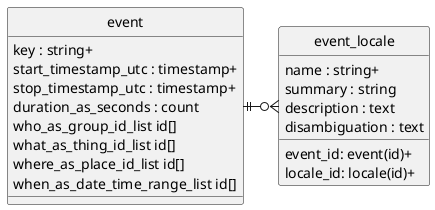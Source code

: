 @startuml uml
skinparam monochrome true
skinparam linetype ortho
hide circle

entity event {
    key : string+
    start_timestamp_utc : timestamp+
    stop_timestamp_utc : timestamp+
    duration_as_seconds : count
    who_as_group_id_list id[]
    what_as_thing_id_list id[]
    where_as_place_id_list id[]
    when_as_date_time_range_list id[]
}

entity event_locale {
    event_id: event(id)+
    locale_id: locale(id)+
    name : string+
    summary : string
    description : text
    disambiguation : text
}

event ||-r-o{ event_locale

@enduml
